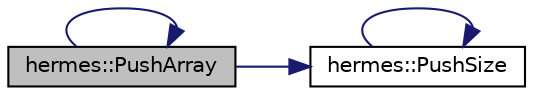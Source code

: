 digraph "hermes::PushArray"
{
 // LATEX_PDF_SIZE
  edge [fontname="Helvetica",fontsize="10",labelfontname="Helvetica",labelfontsize="10"];
  node [fontname="Helvetica",fontsize="10",shape=record];
  rankdir="LR";
  Node1 [label="hermes::PushArray",height=0.2,width=0.4,color="black", fillcolor="grey75", style="filled", fontcolor="black",tooltip=" "];
  Node1 -> Node1 [color="midnightblue",fontsize="10",style="solid",fontname="Helvetica"];
  Node1 -> Node2 [color="midnightblue",fontsize="10",style="solid",fontname="Helvetica"];
  Node2 [label="hermes::PushSize",height=0.2,width=0.4,color="black", fillcolor="white", style="filled",URL="$memory__management_8cc.html#abc4a3f05d273d7eacbd2cd8e1ad5e9ce",tooltip=" "];
  Node2 -> Node2 [color="midnightblue",fontsize="10",style="solid",fontname="Helvetica"];
}
